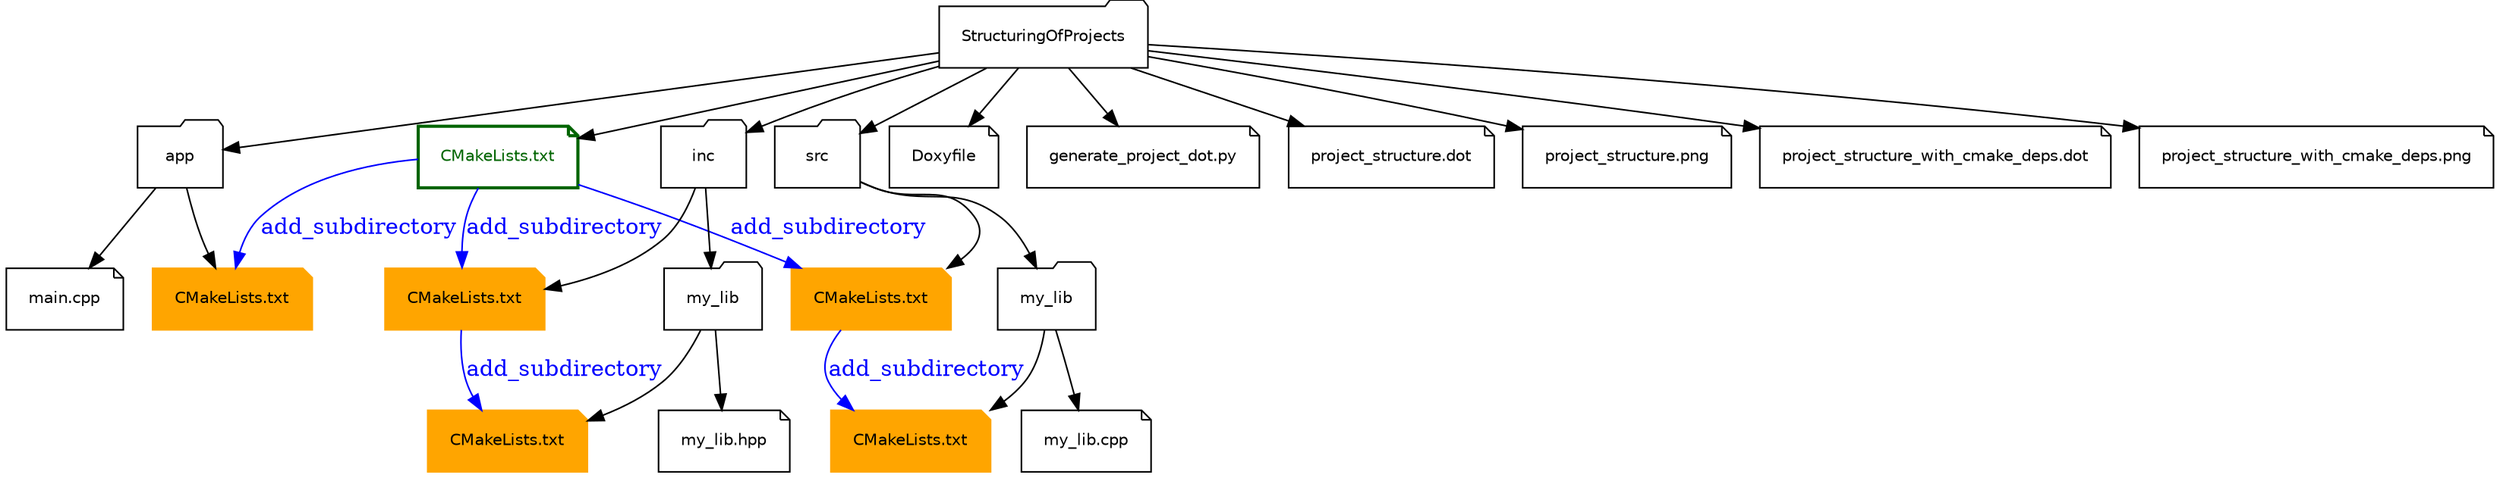 digraph ProjectStructure {
  node [fontname="Helvetica"];
  edge [arrowhead=normal];
node0 [label="StructuringOfProjects" shape=folder margin=0.2 fontsize=10];
node1 [label="CMakeLists.txt" shape=note margin=0.2 fontsize=10 color="darkgreen" fontcolor="darkgreen" style="bold"];
node2 [label="Doxyfile" shape=note margin=0.2 fontsize=10];
node3 [label="app" shape=folder margin=0.2 fontsize=10];
node4 [label="CMakeLists.txt" shape=note margin=0.2 fontsize=10 color="orange" fontcolor="black" style="filled"];
node5 [label="main.cpp" shape=note margin=0.2 fontsize=10];
node6 [label="generate_project_dot.py" shape=note margin=0.2 fontsize=10];
node7 [label="inc" shape=folder margin=0.2 fontsize=10];
node8 [label="CMakeLists.txt" shape=note margin=0.2 fontsize=10 color="orange" fontcolor="black" style="filled"];
node9 [label="my_lib" shape=folder margin=0.2 fontsize=10];
node10 [label="CMakeLists.txt" shape=note margin=0.2 fontsize=10 color="orange" fontcolor="black" style="filled"];
node11 [label="my_lib.hpp" shape=note margin=0.2 fontsize=10];
node12 [label="project_structure.dot" shape=note margin=0.2 fontsize=10];
node13 [label="project_structure.png" shape=note margin=0.2 fontsize=10];
node14 [label="project_structure_with_cmake_deps.dot" shape=note margin=0.2 fontsize=10];
node15 [label="project_structure_with_cmake_deps.png" shape=note margin=0.2 fontsize=10];
node16 [label="src" shape=folder margin=0.2 fontsize=10];
node17 [label="CMakeLists.txt" shape=note margin=0.2 fontsize=10 color="orange" fontcolor="black" style="filled"];
node18 [label="my_lib" shape=folder margin=0.2 fontsize=10];
node19 [label="CMakeLists.txt" shape=note margin=0.2 fontsize=10 color="orange" fontcolor="black" style="filled"];
node20 [label="my_lib.cpp" shape=note margin=0.2 fontsize=10];
node0 -> node1;
node0 -> node2;
node0 -> node3;
node3 -> node4;
node3 -> node5;
node0 -> node6;
node0 -> node7;
node7 -> node8;
node7 -> node9;
node9 -> node10;
node9 -> node11;
node0 -> node12;
node0 -> node13;
node0 -> node14;
node0 -> node15;
node0 -> node16;
node16 -> node17;
node16 -> node18;
node18 -> node19;
node18 -> node20;
node1 -> node17 [color=blue, label="add_subdirectory", fontcolor=blue];
node1 -> node8 [color=blue, label="add_subdirectory", fontcolor=blue];
node1 -> node4 [color=blue, label="add_subdirectory", fontcolor=blue];
node8 -> node10 [color=blue, label="add_subdirectory", fontcolor=blue];
node17 -> node19 [color=blue, label="add_subdirectory", fontcolor=blue];
}
